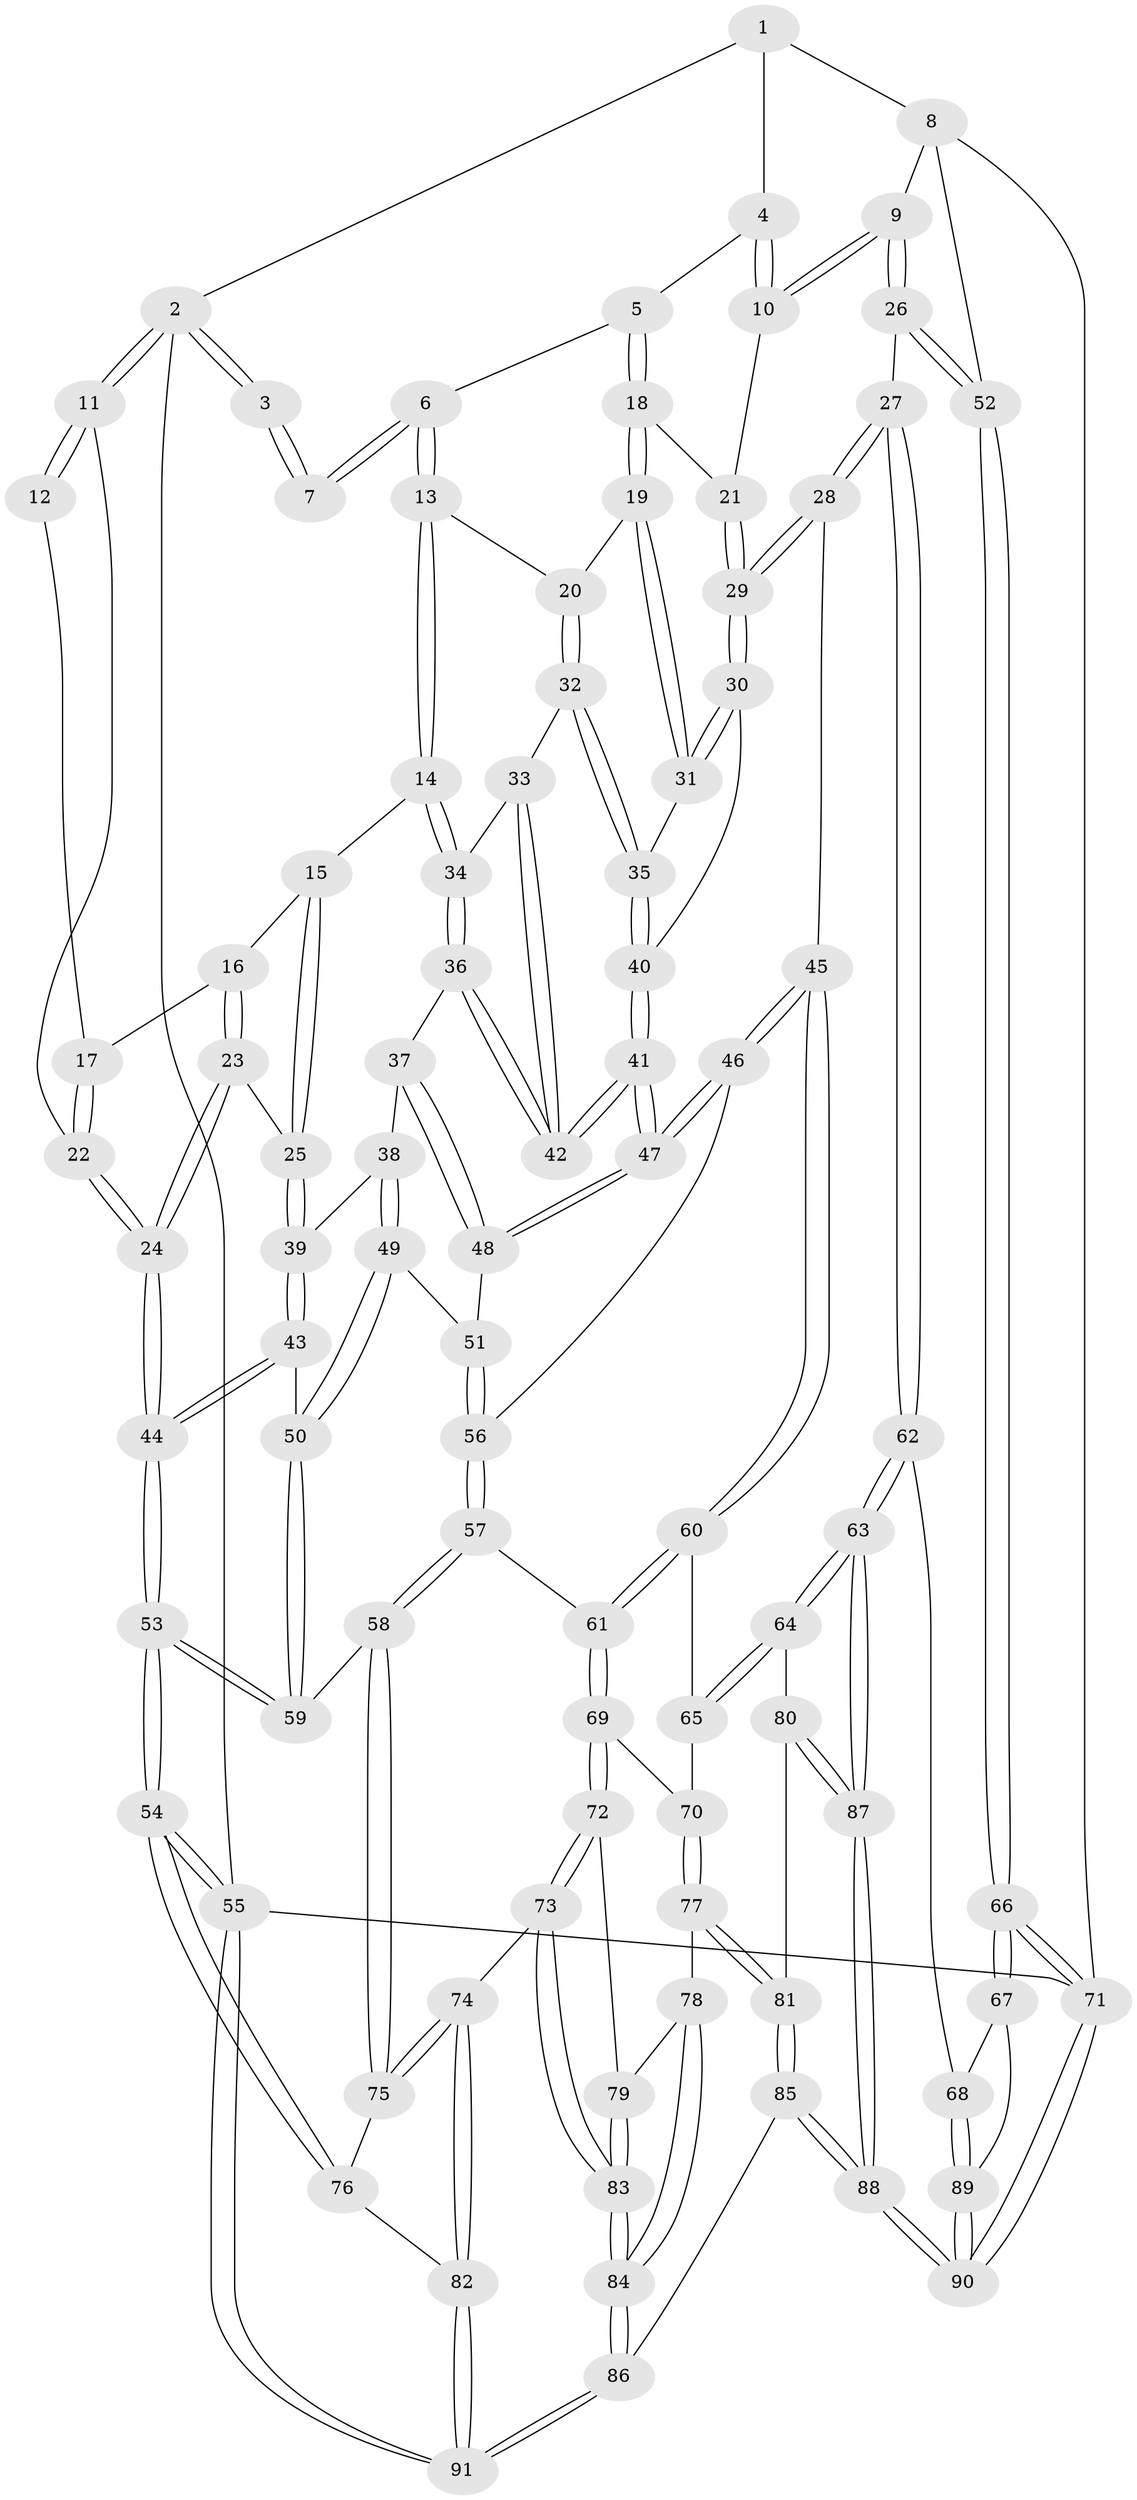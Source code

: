 // coarse degree distribution, {3: 0.10714285714285714, 5: 0.30357142857142855, 4: 0.48214285714285715, 6: 0.08928571428571429, 7: 0.017857142857142856}
// Generated by graph-tools (version 1.1) at 2025/24/03/03/25 07:24:33]
// undirected, 91 vertices, 224 edges
graph export_dot {
graph [start="1"]
  node [color=gray90,style=filled];
  1 [pos="+0.7344451193899711+0"];
  2 [pos="+0+0"];
  3 [pos="+0.3953606607617473+0"];
  4 [pos="+0.7199709606168505+0"];
  5 [pos="+0.4199486243706095+0.1167822174496124"];
  6 [pos="+0.39243431933448114+0.09641651375594538"];
  7 [pos="+0.3714002957633826+0.07896296781144212"];
  8 [pos="+1+0.07777472008230035"];
  9 [pos="+0.8381915755768394+0.2048772975526228"];
  10 [pos="+0.7230145636251692+0.13791229509188296"];
  11 [pos="+0+0"];
  12 [pos="+0.36609078205739554+0.08104649842712632"];
  13 [pos="+0.3185766161715868+0.28726941144528395"];
  14 [pos="+0.3056707165864048+0.29232614366647963"];
  15 [pos="+0.24871746045343543+0.24532816341053368"];
  16 [pos="+0.22611932701243134+0.188983400231051"];
  17 [pos="+0.22588922433744962+0.18822049209059505"];
  18 [pos="+0.5009939036451361+0.2151504796293223"];
  19 [pos="+0.4998530994541192+0.21783082129745518"];
  20 [pos="+0.46536095297013297+0.24487034449981118"];
  21 [pos="+0.6927472737956766+0.16295254219855976"];
  22 [pos="+0+0"];
  23 [pos="+0.10752017205259436+0.3336073597171374"];
  24 [pos="+0+0.005840053415505319"];
  25 [pos="+0.1505249556142773+0.37482789540806044"];
  26 [pos="+0.9055873276593239+0.5632048015164094"];
  27 [pos="+0.8750034815462774+0.5738219069028817"];
  28 [pos="+0.6822857345990311+0.5458524223348205"];
  29 [pos="+0.6626661168660826+0.49501868279785355"];
  30 [pos="+0.5546904124037777+0.39069807520516237"];
  31 [pos="+0.5325285169007953+0.3408733781867499"];
  32 [pos="+0.4204487357675888+0.3533985888474533"];
  33 [pos="+0.3791348492073468+0.3610731173143914"];
  34 [pos="+0.3108401487908936+0.3503390116866752"];
  35 [pos="+0.435131505335049+0.38653767513530185"];
  36 [pos="+0.30271697181336754+0.3712911347105486"];
  37 [pos="+0.2589598287947062+0.416455124450554"];
  38 [pos="+0.1974183909668481+0.4154426471238951"];
  39 [pos="+0.15578553199487577+0.3937714444762193"];
  40 [pos="+0.4395827990061318+0.42154072022687433"];
  41 [pos="+0.41231836626064083+0.4735178987831533"];
  42 [pos="+0.39614678225998856+0.4530517433059204"];
  43 [pos="+0.04388859214696012+0.5018261810163086"];
  44 [pos="+0+0.571257050764958"];
  45 [pos="+0.5549138970611612+0.6247570617009517"];
  46 [pos="+0.4227515550168687+0.5605868943247948"];
  47 [pos="+0.4118835862091501+0.5366945084947191"];
  48 [pos="+0.287657670185597+0.4728416687169988"];
  49 [pos="+0.19271442176090553+0.5420097282115804"];
  50 [pos="+0.17846604507346486+0.5499708613384734"];
  51 [pos="+0.23435448906551998+0.5466697267726686"];
  52 [pos="+1+0.5737299525951313"];
  53 [pos="+0+0.611228992530485"];
  54 [pos="+0+0.7556431353945681"];
  55 [pos="+0+1"];
  56 [pos="+0.30845469196363917+0.6201650996351341"];
  57 [pos="+0.24455613540591328+0.7288500036558763"];
  58 [pos="+0.1991512644376803+0.7346380157837765"];
  59 [pos="+0.16997141963189602+0.6011733970649165"];
  60 [pos="+0.5460441702962576+0.6615897746960954"];
  61 [pos="+0.29007784463475905+0.7596769226192167"];
  62 [pos="+0.795123844681247+0.8464697144576907"];
  63 [pos="+0.7417226860873424+0.8760845990850775"];
  64 [pos="+0.6725130676247596+0.8566253289998093"];
  65 [pos="+0.5456674139051135+0.6822388983860763"];
  66 [pos="+1+0.8985657517117401"];
  67 [pos="+0.9806644554511458+0.9108614493232686"];
  68 [pos="+0.8090554098451411+0.8578837070338818"];
  69 [pos="+0.2925465113987845+0.7632494095808974"];
  70 [pos="+0.48699808360481334+0.8064917647580836"];
  71 [pos="+1+1"];
  72 [pos="+0.3299276377434368+0.8635793245893224"];
  73 [pos="+0.3074038578119358+0.9209011945304165"];
  74 [pos="+0.2853906228481334+0.9240441940112776"];
  75 [pos="+0.14043362872815474+0.766239015188657"];
  76 [pos="+0.10979509991530932+0.7777638147159337"];
  77 [pos="+0.47934272905977715+0.8472534985755588"];
  78 [pos="+0.47138144419547123+0.8544612544204473"];
  79 [pos="+0.45299421691967884+0.8596160687171617"];
  80 [pos="+0.5940553446414732+0.9059174786016152"];
  81 [pos="+0.5515269164171483+0.9014369302607764"];
  82 [pos="+0.18560874102499683+0.9681279531895539"];
  83 [pos="+0.3565917844606466+0.9913276834648804"];
  84 [pos="+0.4412586030398542+1"];
  85 [pos="+0.4571424406736502+1"];
  86 [pos="+0.44872910718483594+1"];
  87 [pos="+0.6701163413714245+1"];
  88 [pos="+0.6666242839058688+1"];
  89 [pos="+0.8684408746346072+1"];
  90 [pos="+0.8221311382551221+1"];
  91 [pos="+0.04843152480654452+1"];
  1 -- 2;
  1 -- 4;
  1 -- 8;
  2 -- 3;
  2 -- 3;
  2 -- 11;
  2 -- 11;
  2 -- 55;
  3 -- 7;
  3 -- 7;
  4 -- 5;
  4 -- 10;
  4 -- 10;
  5 -- 6;
  5 -- 18;
  5 -- 18;
  6 -- 7;
  6 -- 7;
  6 -- 13;
  6 -- 13;
  8 -- 9;
  8 -- 52;
  8 -- 71;
  9 -- 10;
  9 -- 10;
  9 -- 26;
  9 -- 26;
  10 -- 21;
  11 -- 12;
  11 -- 12;
  11 -- 22;
  12 -- 17;
  13 -- 14;
  13 -- 14;
  13 -- 20;
  14 -- 15;
  14 -- 34;
  14 -- 34;
  15 -- 16;
  15 -- 25;
  15 -- 25;
  16 -- 17;
  16 -- 23;
  16 -- 23;
  17 -- 22;
  17 -- 22;
  18 -- 19;
  18 -- 19;
  18 -- 21;
  19 -- 20;
  19 -- 31;
  19 -- 31;
  20 -- 32;
  20 -- 32;
  21 -- 29;
  21 -- 29;
  22 -- 24;
  22 -- 24;
  23 -- 24;
  23 -- 24;
  23 -- 25;
  24 -- 44;
  24 -- 44;
  25 -- 39;
  25 -- 39;
  26 -- 27;
  26 -- 52;
  26 -- 52;
  27 -- 28;
  27 -- 28;
  27 -- 62;
  27 -- 62;
  28 -- 29;
  28 -- 29;
  28 -- 45;
  29 -- 30;
  29 -- 30;
  30 -- 31;
  30 -- 31;
  30 -- 40;
  31 -- 35;
  32 -- 33;
  32 -- 35;
  32 -- 35;
  33 -- 34;
  33 -- 42;
  33 -- 42;
  34 -- 36;
  34 -- 36;
  35 -- 40;
  35 -- 40;
  36 -- 37;
  36 -- 42;
  36 -- 42;
  37 -- 38;
  37 -- 48;
  37 -- 48;
  38 -- 39;
  38 -- 49;
  38 -- 49;
  39 -- 43;
  39 -- 43;
  40 -- 41;
  40 -- 41;
  41 -- 42;
  41 -- 42;
  41 -- 47;
  41 -- 47;
  43 -- 44;
  43 -- 44;
  43 -- 50;
  44 -- 53;
  44 -- 53;
  45 -- 46;
  45 -- 46;
  45 -- 60;
  45 -- 60;
  46 -- 47;
  46 -- 47;
  46 -- 56;
  47 -- 48;
  47 -- 48;
  48 -- 51;
  49 -- 50;
  49 -- 50;
  49 -- 51;
  50 -- 59;
  50 -- 59;
  51 -- 56;
  51 -- 56;
  52 -- 66;
  52 -- 66;
  53 -- 54;
  53 -- 54;
  53 -- 59;
  53 -- 59;
  54 -- 55;
  54 -- 55;
  54 -- 76;
  54 -- 76;
  55 -- 91;
  55 -- 91;
  55 -- 71;
  56 -- 57;
  56 -- 57;
  57 -- 58;
  57 -- 58;
  57 -- 61;
  58 -- 59;
  58 -- 75;
  58 -- 75;
  60 -- 61;
  60 -- 61;
  60 -- 65;
  61 -- 69;
  61 -- 69;
  62 -- 63;
  62 -- 63;
  62 -- 68;
  63 -- 64;
  63 -- 64;
  63 -- 87;
  63 -- 87;
  64 -- 65;
  64 -- 65;
  64 -- 80;
  65 -- 70;
  66 -- 67;
  66 -- 67;
  66 -- 71;
  66 -- 71;
  67 -- 68;
  67 -- 89;
  68 -- 89;
  68 -- 89;
  69 -- 70;
  69 -- 72;
  69 -- 72;
  70 -- 77;
  70 -- 77;
  71 -- 90;
  71 -- 90;
  72 -- 73;
  72 -- 73;
  72 -- 79;
  73 -- 74;
  73 -- 83;
  73 -- 83;
  74 -- 75;
  74 -- 75;
  74 -- 82;
  74 -- 82;
  75 -- 76;
  76 -- 82;
  77 -- 78;
  77 -- 81;
  77 -- 81;
  78 -- 79;
  78 -- 84;
  78 -- 84;
  79 -- 83;
  79 -- 83;
  80 -- 81;
  80 -- 87;
  80 -- 87;
  81 -- 85;
  81 -- 85;
  82 -- 91;
  82 -- 91;
  83 -- 84;
  83 -- 84;
  84 -- 86;
  84 -- 86;
  85 -- 86;
  85 -- 88;
  85 -- 88;
  86 -- 91;
  86 -- 91;
  87 -- 88;
  87 -- 88;
  88 -- 90;
  88 -- 90;
  89 -- 90;
  89 -- 90;
}
